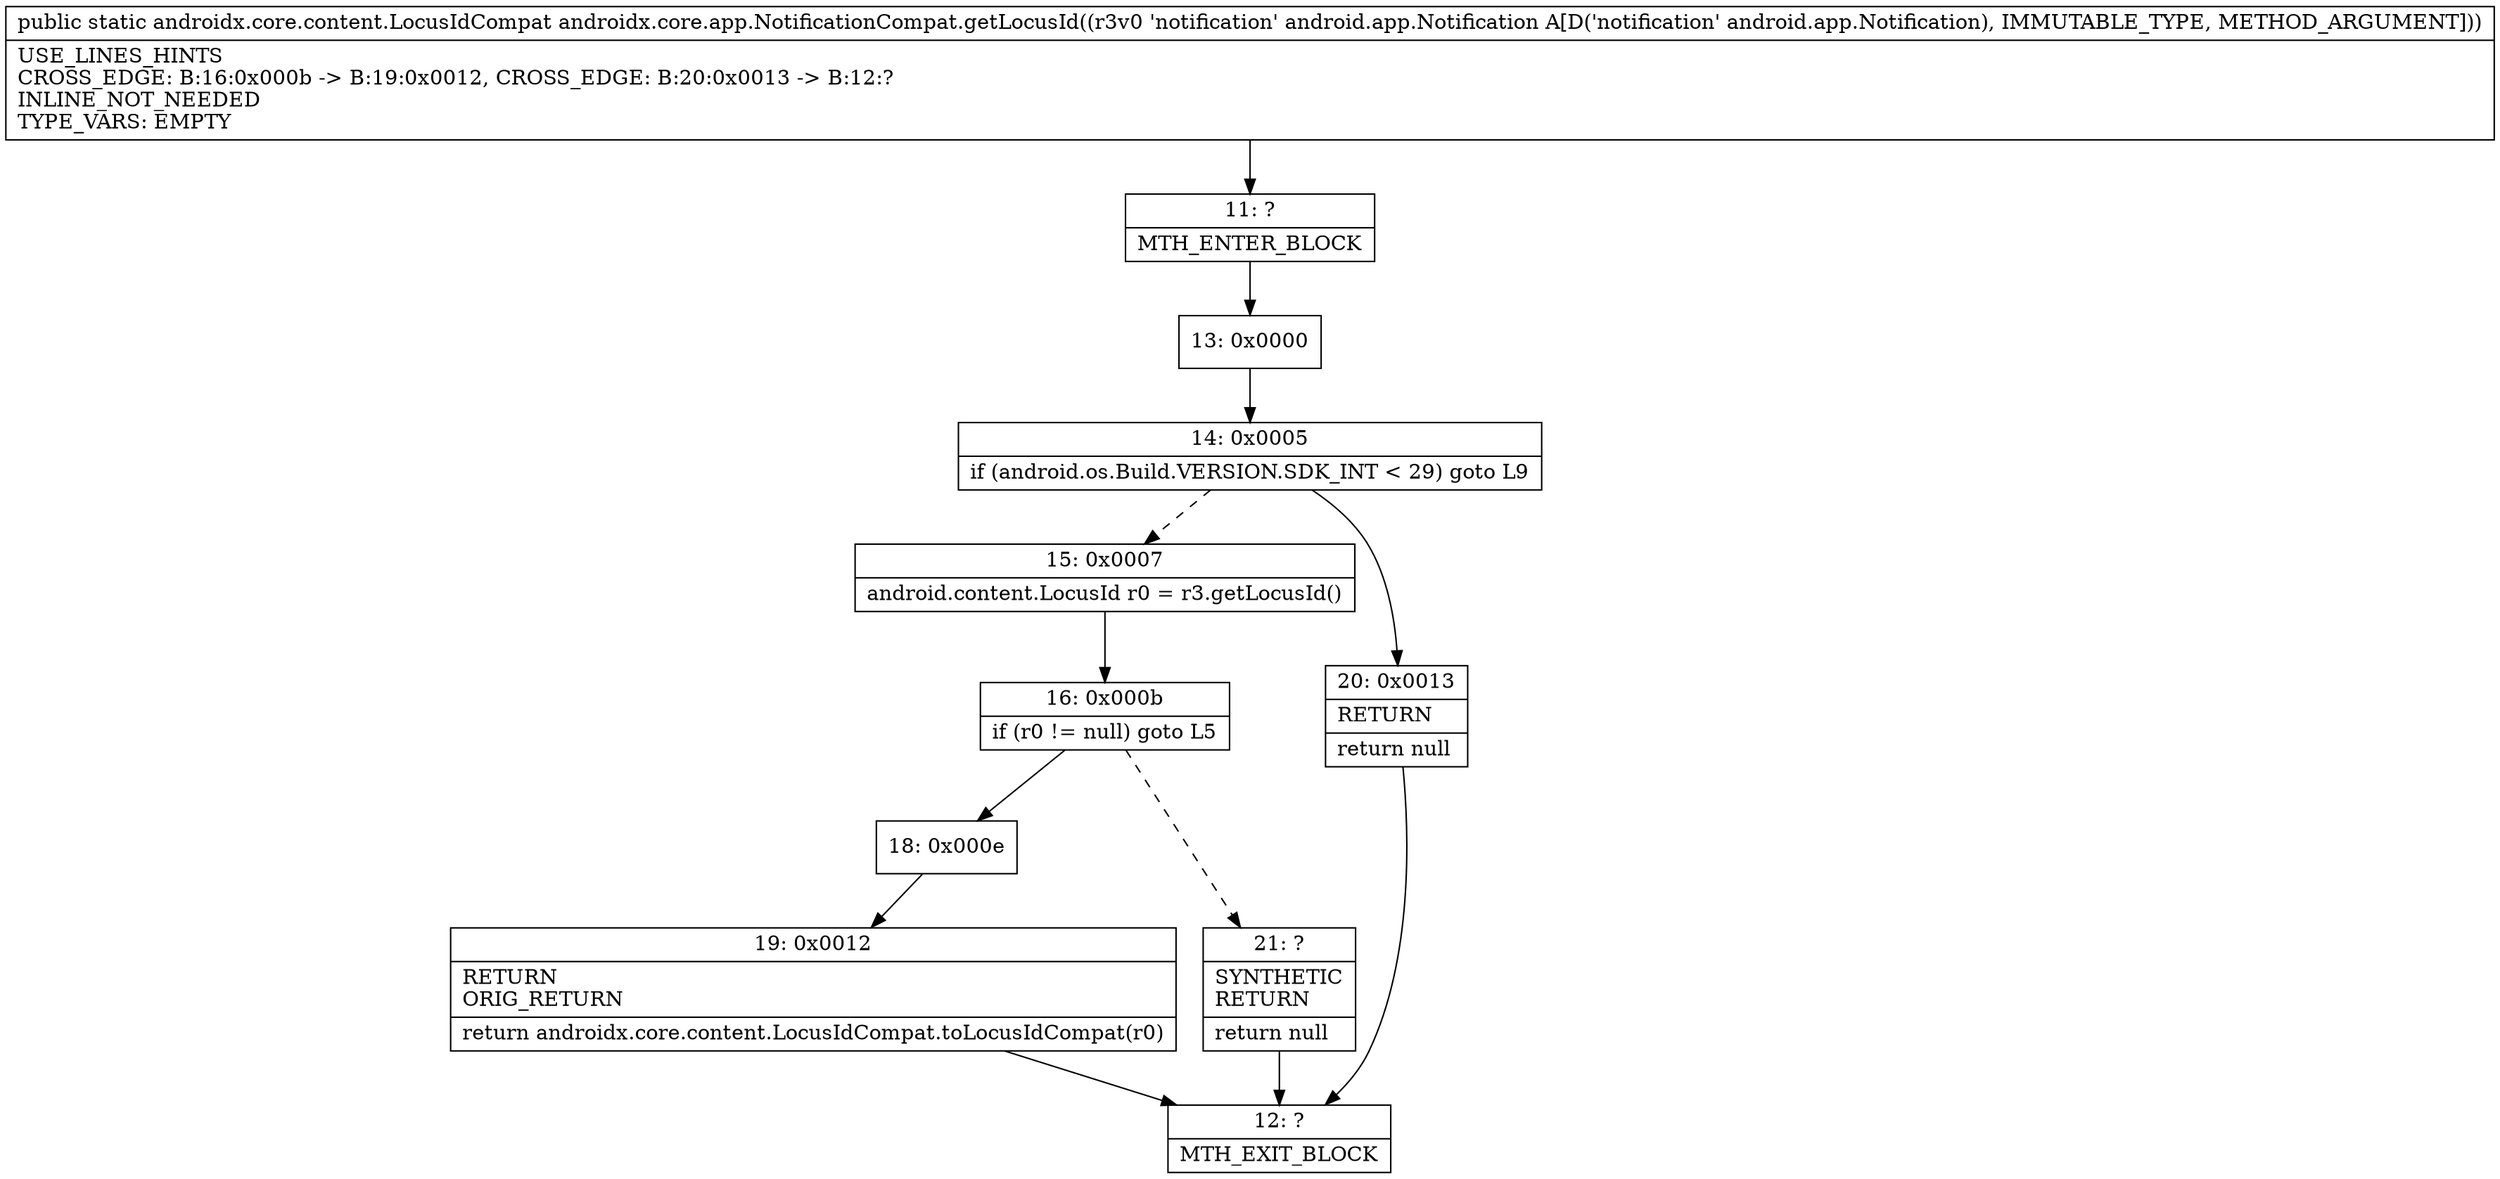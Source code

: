 digraph "CFG forandroidx.core.app.NotificationCompat.getLocusId(Landroid\/app\/Notification;)Landroidx\/core\/content\/LocusIdCompat;" {
Node_11 [shape=record,label="{11\:\ ?|MTH_ENTER_BLOCK\l}"];
Node_13 [shape=record,label="{13\:\ 0x0000}"];
Node_14 [shape=record,label="{14\:\ 0x0005|if (android.os.Build.VERSION.SDK_INT \< 29) goto L9\l}"];
Node_15 [shape=record,label="{15\:\ 0x0007|android.content.LocusId r0 = r3.getLocusId()\l}"];
Node_16 [shape=record,label="{16\:\ 0x000b|if (r0 != null) goto L5\l}"];
Node_18 [shape=record,label="{18\:\ 0x000e}"];
Node_19 [shape=record,label="{19\:\ 0x0012|RETURN\lORIG_RETURN\l|return androidx.core.content.LocusIdCompat.toLocusIdCompat(r0)\l}"];
Node_12 [shape=record,label="{12\:\ ?|MTH_EXIT_BLOCK\l}"];
Node_21 [shape=record,label="{21\:\ ?|SYNTHETIC\lRETURN\l|return null\l}"];
Node_20 [shape=record,label="{20\:\ 0x0013|RETURN\l|return null\l}"];
MethodNode[shape=record,label="{public static androidx.core.content.LocusIdCompat androidx.core.app.NotificationCompat.getLocusId((r3v0 'notification' android.app.Notification A[D('notification' android.app.Notification), IMMUTABLE_TYPE, METHOD_ARGUMENT]))  | USE_LINES_HINTS\lCROSS_EDGE: B:16:0x000b \-\> B:19:0x0012, CROSS_EDGE: B:20:0x0013 \-\> B:12:?\lINLINE_NOT_NEEDED\lTYPE_VARS: EMPTY\l}"];
MethodNode -> Node_11;Node_11 -> Node_13;
Node_13 -> Node_14;
Node_14 -> Node_15[style=dashed];
Node_14 -> Node_20;
Node_15 -> Node_16;
Node_16 -> Node_18;
Node_16 -> Node_21[style=dashed];
Node_18 -> Node_19;
Node_19 -> Node_12;
Node_21 -> Node_12;
Node_20 -> Node_12;
}

